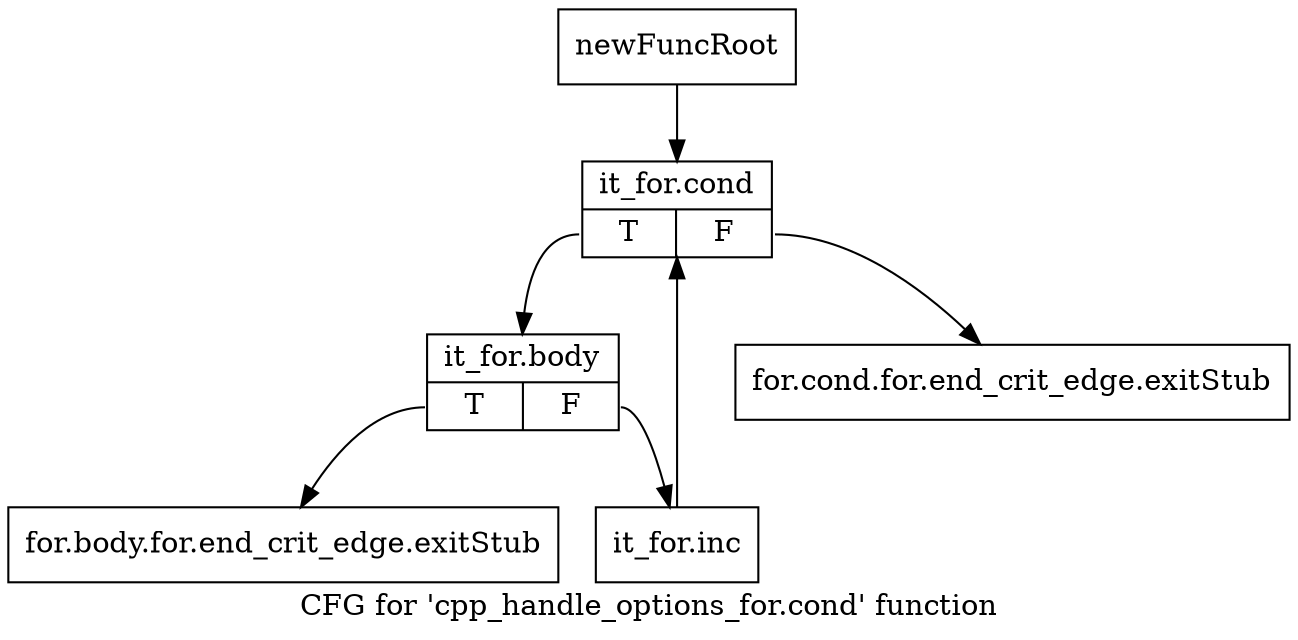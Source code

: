 digraph "CFG for 'cpp_handle_options_for.cond' function" {
	label="CFG for 'cpp_handle_options_for.cond' function";

	Node0xa2d2a80 [shape=record,label="{newFuncRoot}"];
	Node0xa2d2a80 -> Node0xa2d2fc0;
	Node0xa2d2f20 [shape=record,label="{for.cond.for.end_crit_edge.exitStub}"];
	Node0xa2d2f70 [shape=record,label="{for.body.for.end_crit_edge.exitStub}"];
	Node0xa2d2fc0 [shape=record,label="{it_for.cond|{<s0>T|<s1>F}}"];
	Node0xa2d2fc0:s0 -> Node0xa2d3010;
	Node0xa2d2fc0:s1 -> Node0xa2d2f20;
	Node0xa2d3010 [shape=record,label="{it_for.body|{<s0>T|<s1>F}}"];
	Node0xa2d3010:s0 -> Node0xa2d2f70;
	Node0xa2d3010:s1 -> Node0xa2d3060;
	Node0xa2d3060 [shape=record,label="{it_for.inc}"];
	Node0xa2d3060 -> Node0xa2d2fc0;
}
